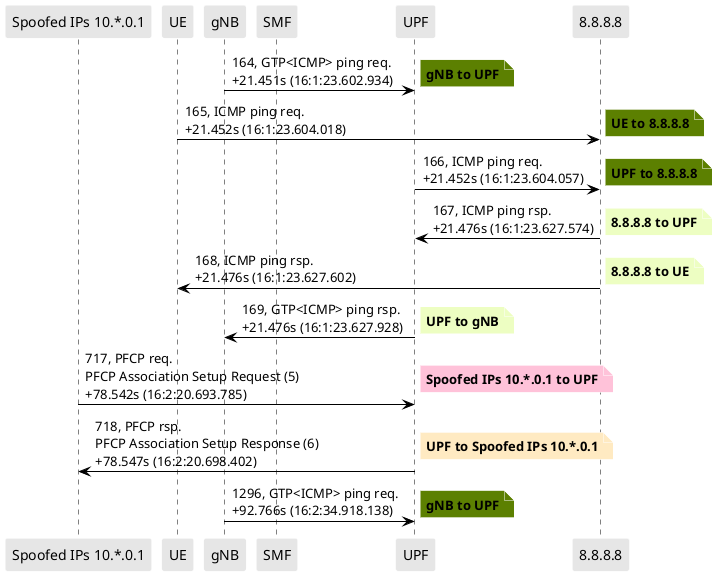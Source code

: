 @startuml
skinparam shadowing false
skinparam NoteBorderColor white
skinparam sequence {
    ArrowColor black
    LifeLineBorderColor black
    LifeLineBackgroundColor black
    ParticipantBorderColor white
    ParticipantBackgroundColor #e6e6e6
}
participant "Spoofed IPs 10.*.0.1"
participant "UE"
participant "gNB"
participant "SMF"
participant "UPF"

"gNB" -> "UPF": 164, GTP<ICMP> ping req.\n+21.451s (16:1:23.602.934)

note right #5C8001
**gNB to UPF**
end note

"UE" -> "8.8.8.8": 165, ICMP ping req.\n+21.452s (16:1:23.604.018)

note right #5C8001
**UE to 8.8.8.8**
end note

"UPF" -> "8.8.8.8": 166, ICMP ping req.\n+21.452s (16:1:23.604.057)

note right #5C8001
**UPF to 8.8.8.8**
end note

"8.8.8.8" -> "UPF": 167, ICMP ping rsp.\n+21.476s (16:1:23.627.574)

note right #EDFEC2
**8.8.8.8 to UPF**
end note

"8.8.8.8" -> "UE": 168, ICMP ping rsp.\n+21.476s (16:1:23.627.602)

note right #EDFEC2
**8.8.8.8 to UE**
end note

"UPF" -> "gNB": 169, GTP<ICMP> ping rsp.\n+21.476s (16:1:23.627.928)

note right #EDFEC2
**UPF to gNB**
end note
"Spoofed IPs 10.*.0.1" -> "UPF": 717, PFCP req.\nPFCP Association Setup Request (5)\n+78.542s (16:2:20.693.785)

note right #FFC2D9
**Spoofed IPs 10.*.0.1 to UPF**
end note

"UPF" -> "Spoofed IPs 10.*.0.1": 718, PFCP rsp.\nPFCP Association Setup Response (6)\n+78.547s (16:2:20.698.402)

note right #FFEAC2
**UPF to Spoofed IPs 10.*.0.1**
end note

"gNB" -> "UPF": 1296, GTP<ICMP> ping req.\n+92.766s (16:2:34.918.138)

note right #5C8001
**gNB to UPF**
end note

@enduml





